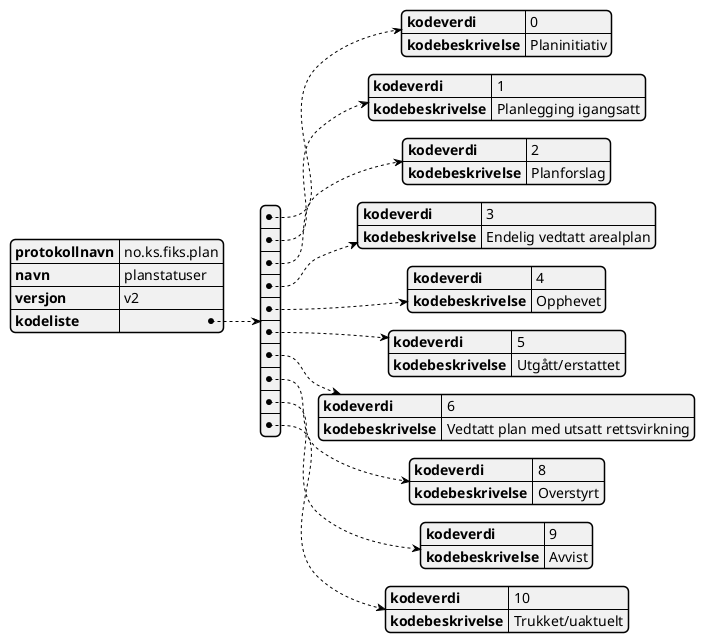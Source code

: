 @startjson
{
  "protokollnavn": "no.ks.fiks.plan",
  "navn": "planstatuser",
  "versjon": "v2",
  "kodeliste": [
    {
      "kodeverdi" : "0",
      "kodebeskrivelse" : "Planinitiativ"
    },
    {
      "kodeverdi" : "1",
      "kodebeskrivelse" : "Planlegging igangsatt"
    },
    {
      "kodeverdi" : "2",
      "kodebeskrivelse" : "Planforslag"
    },
    {
      "kodeverdi" : "3",
      "kodebeskrivelse" : "Endelig vedtatt arealplan"
    },
    {
      "kodeverdi" : "4",
      "kodebeskrivelse" : "Opphevet"
    },
    {
      "kodeverdi" : "5",
      "kodebeskrivelse" : "Utgått/erstattet"
    },
    {
      "kodeverdi" : "6",
      "kodebeskrivelse" : "Vedtatt plan med utsatt rettsvirkning"
    },
    {
      "kodeverdi" : "8",
      "kodebeskrivelse" : "Overstyrt"
    },
    {
      "kodeverdi" : "9",
      "kodebeskrivelse" : "Avvist"
    },
    {
      "kodeverdi" : "10",
      "kodebeskrivelse" : "Trukket/uaktuelt"
    }
  ]
}
@endjson